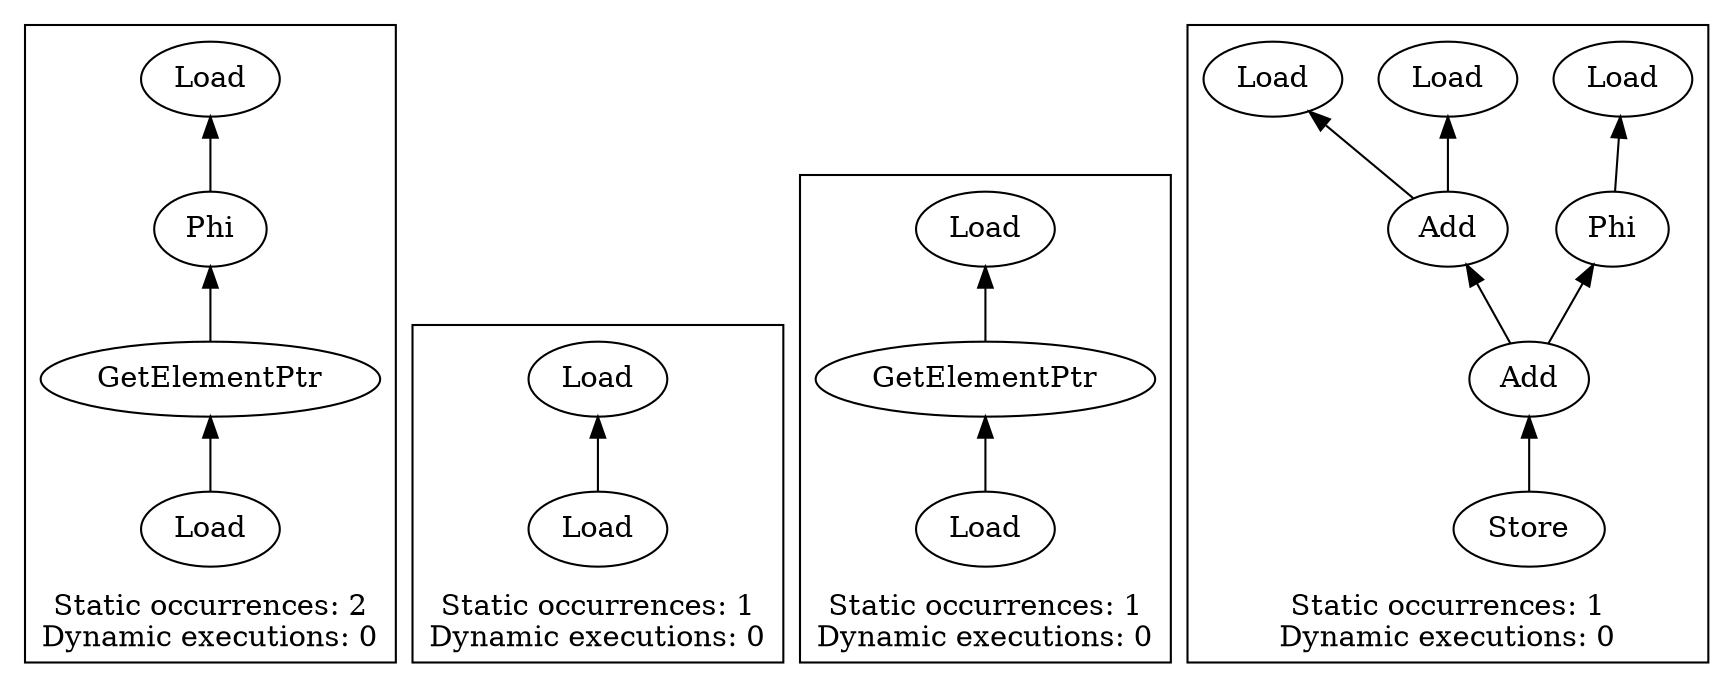 strict digraph {
rankdir=BT
subgraph {
"0_6" [label="GetElementPtr"]
"0_5" [label="Phi"]
"0_6" -> "0_5"
"0_7" [label="Load"]
"0_7" -> "0_6"
"0_15" [label="Load"]
"0_5" -> "0_15"
cluster=true
label="Static occurrences: 2\nDynamic executions: 0"
}
subgraph {
"1_8" [label="Load"]
"1_7" [label="Load"]
"1_8" -> "1_7"
cluster=true
label="Static occurrences: 1\nDynamic executions: 0"
}
subgraph {
"2_9" [label="GetElementPtr"]
"2_7" [label="Load"]
"2_9" -> "2_7"
"2_10" [label="Load"]
"2_10" -> "2_9"
cluster=true
label="Static occurrences: 1\nDynamic executions: 0"
}
subgraph {
"3_12" [label="Add"]
"3_11" [label="Add"]
"3_12" -> "3_11"
"3_8" [label="Load"]
"3_11" -> "3_8"
"3_10" [label="Load"]
"3_11" -> "3_10"
"3_4" [label="Phi"]
"3_12" -> "3_4"
"3_2" [label="Load"]
"3_4" -> "3_2"
"3_13" [label="Store"]
"3_13" -> "3_12"
cluster=true
label="Static occurrences: 1\nDynamic executions: 0"
}
}
